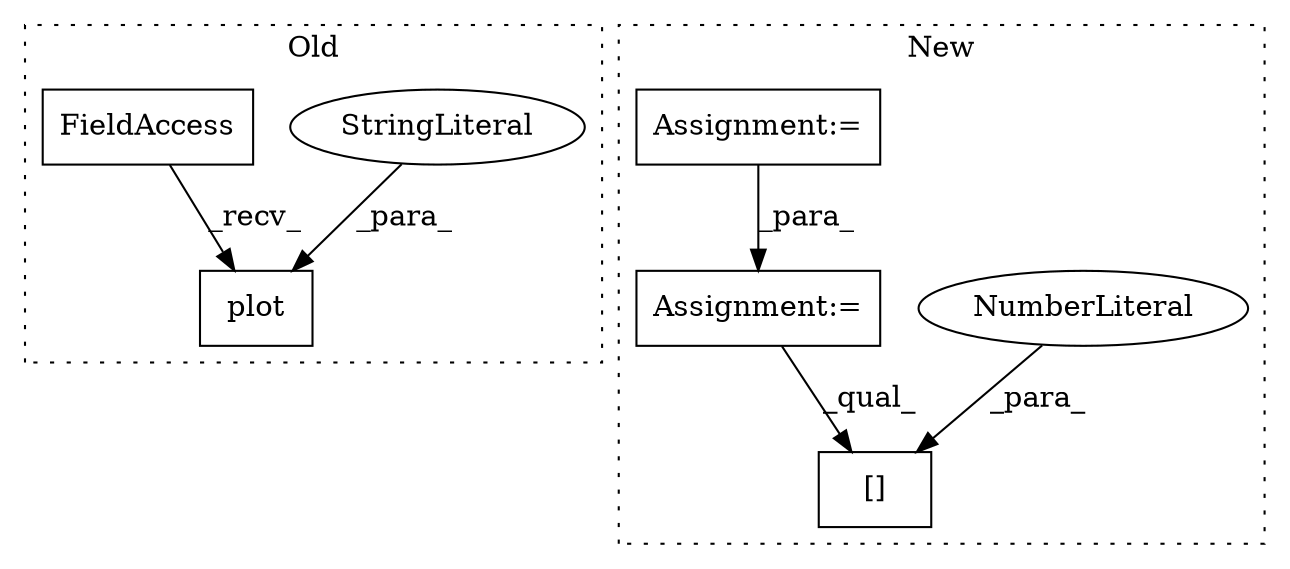 digraph G {
subgraph cluster0 {
1 [label="plot" a="32" s="1035,1204" l="5,1" shape="box"];
4 [label="StringLiteral" a="45" s="1062" l="10" shape="ellipse"];
6 [label="FieldAccess" a="22" s="1025" l="9" shape="box"];
label = "Old";
style="dotted";
}
subgraph cluster1 {
2 [label="[]" a="2" s="902,907" l="4,1" shape="box"];
3 [label="Assignment:=" a="7" s="801,888" l="53,2" shape="box"];
5 [label="NumberLiteral" a="34" s="906" l="1" shape="ellipse"];
7 [label="Assignment:=" a="7" s="596" l="1" shape="box"];
label = "New";
style="dotted";
}
3 -> 2 [label="_qual_"];
4 -> 1 [label="_para_"];
5 -> 2 [label="_para_"];
6 -> 1 [label="_recv_"];
7 -> 3 [label="_para_"];
}